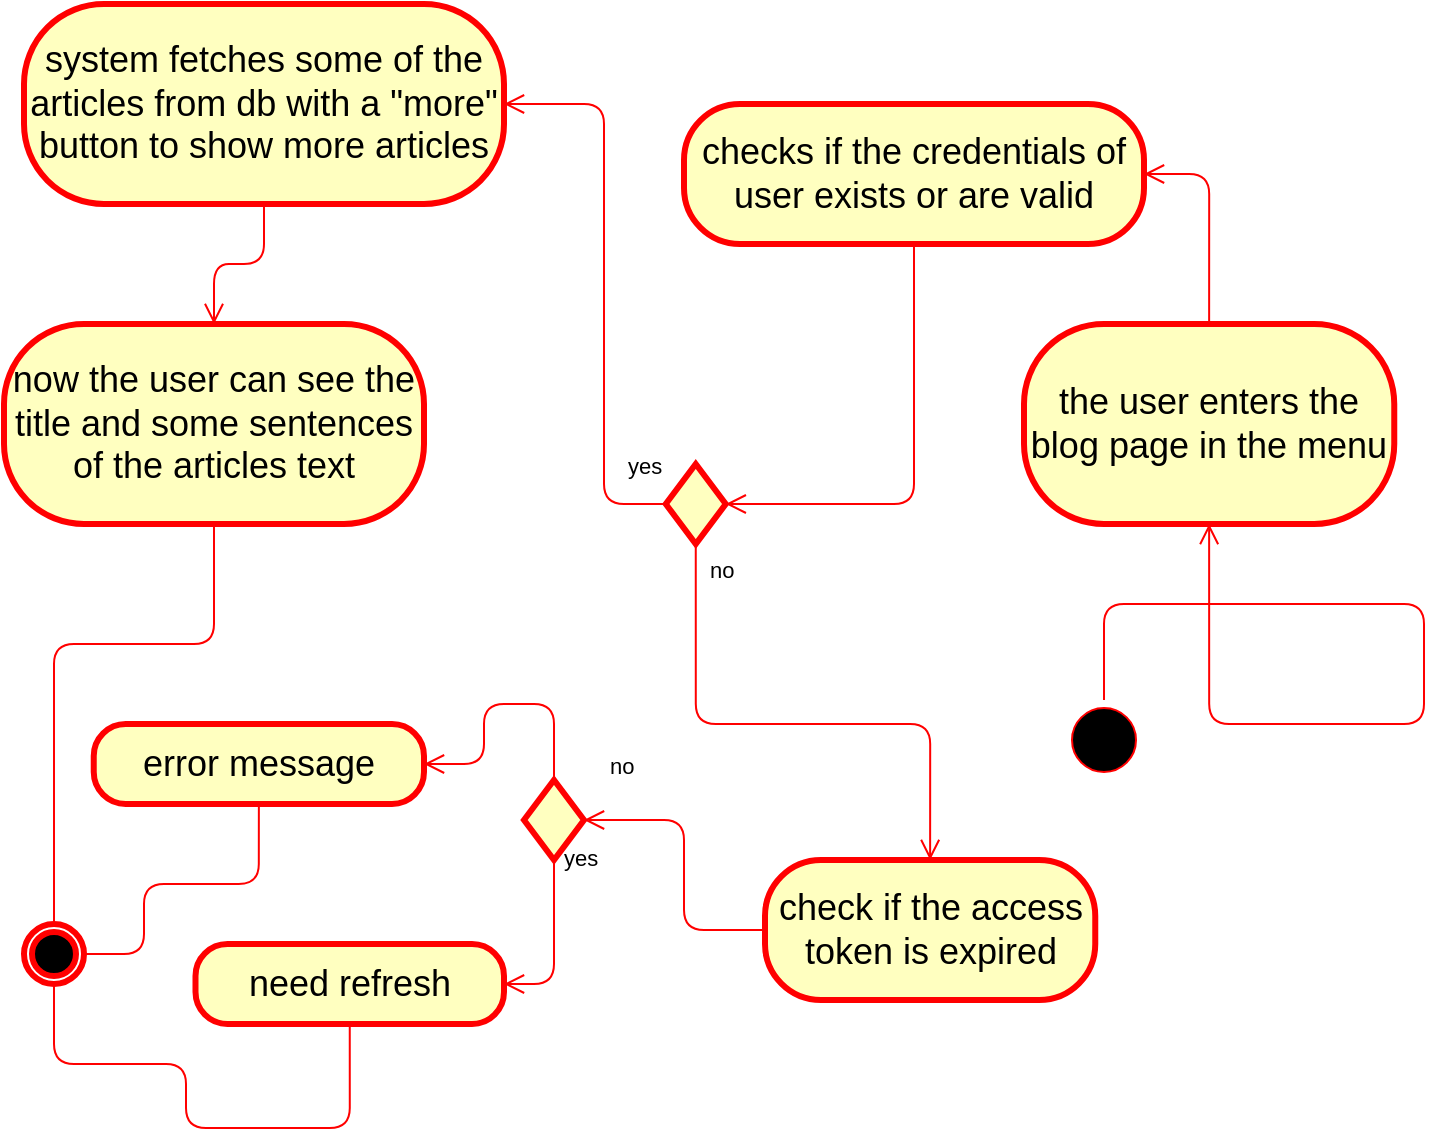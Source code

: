<mxfile>
    <diagram id="v6nQ2kjS3ce2gPme7CzA" name="Page-1">
        <mxGraphModel dx="743" dy="809" grid="1" gridSize="10" guides="1" tooltips="1" connect="1" arrows="1" fold="1" page="1" pageScale="1" pageWidth="850" pageHeight="1100" math="0" shadow="0">
            <root>
                <mxCell id="0"/>
                <mxCell id="1" parent="0"/>
                <mxCell id="15" value="" style="ellipse;html=1;shape=startState;fillColor=#000000;strokeColor=#ff0000;" parent="1" vertex="1">
                    <mxGeometry x="560" y="448" width="40" height="40" as="geometry"/>
                </mxCell>
                <mxCell id="16" value="" style="edgeStyle=orthogonalEdgeStyle;html=1;verticalAlign=bottom;endArrow=open;endSize=8;strokeColor=#ff0000;entryX=0.5;entryY=1;entryDx=0;entryDy=0;" parent="1" source="15" target="29" edge="1">
                    <mxGeometry relative="1" as="geometry">
                        <mxPoint x="650" y="200" as="targetPoint"/>
                        <mxPoint x="431" y="80" as="sourcePoint"/>
                        <Array as="points">
                            <mxPoint x="580" y="400"/>
                            <mxPoint x="740" y="400"/>
                            <mxPoint x="740" y="460"/>
                            <mxPoint x="633" y="460"/>
                        </Array>
                    </mxGeometry>
                </mxCell>
                <mxCell id="17" value="&lt;span style=&quot;font-size: 18px;&quot;&gt;checks if the credentials of user exists or are valid&lt;/span&gt;&lt;span style=&quot;font-size: 18px;&quot;&gt;&lt;br&gt;&lt;/span&gt;" style="rounded=1;whiteSpace=wrap;html=1;arcSize=40;fontColor=#000000;fillColor=#ffffc0;strokeColor=#ff0000;strokeWidth=3;" parent="1" vertex="1">
                    <mxGeometry x="370" y="150" width="230" height="70" as="geometry"/>
                </mxCell>
                <mxCell id="19" value="system fetches some of the articles from db with a &quot;more&quot; button to show more articles" style="rounded=1;whiteSpace=wrap;html=1;arcSize=40;fontColor=#000000;fillColor=#ffffc0;strokeColor=#ff0000;strokeWidth=3;fontSize=18;" parent="1" vertex="1">
                    <mxGeometry x="40" y="100" width="240" height="100" as="geometry"/>
                </mxCell>
                <mxCell id="20" value="" style="edgeStyle=orthogonalEdgeStyle;html=1;verticalAlign=bottom;endArrow=open;endSize=8;strokeColor=#ff0000;fontSize=18;startArrow=none;exitX=0.5;exitY=1;exitDx=0;exitDy=0;entryX=0.5;entryY=0;entryDx=0;entryDy=0;" parent="1" source="19" target="26" edge="1">
                    <mxGeometry relative="1" as="geometry">
                        <mxPoint x="188.556" y="320" as="targetPoint"/>
                        <mxPoint x="320.5" y="258.0" as="sourcePoint"/>
                    </mxGeometry>
                </mxCell>
                <mxCell id="22" value="" style="edgeStyle=orthogonalEdgeStyle;html=1;verticalAlign=bottom;endArrow=none;endSize=8;strokeColor=#ff0000;labelBackgroundColor=none;fontFamily=Helvetica;fontSize=18;fontColor=#FFFFFF;exitX=0.5;exitY=1;exitDx=0;exitDy=0;entryX=0.5;entryY=0;entryDx=0;entryDy=0;" parent="1" source="26" target="23" edge="1">
                    <mxGeometry relative="1" as="geometry">
                        <mxPoint x="558.0" y="490" as="targetPoint"/>
                        <mxPoint x="440" y="300" as="sourcePoint"/>
                        <Array as="points">
                            <mxPoint x="135" y="420"/>
                            <mxPoint x="55" y="420"/>
                        </Array>
                    </mxGeometry>
                </mxCell>
                <mxCell id="23" value="" style="ellipse;html=1;shape=endState;fillColor=#000000;strokeColor=#ff0000;strokeWidth=3;fontFamily=Helvetica;fontSize=8;fontColor=#FFFFFF;" parent="1" vertex="1">
                    <mxGeometry x="40" y="560" width="30" height="30" as="geometry"/>
                </mxCell>
                <mxCell id="26" value="now the user can see the title and some sentences of the articles text" style="rounded=1;whiteSpace=wrap;html=1;arcSize=40;fontColor=#000000;fillColor=#ffffc0;strokeColor=#ff0000;strokeWidth=3;fontSize=18;" parent="1" vertex="1">
                    <mxGeometry x="30" y="260" width="210" height="100" as="geometry"/>
                </mxCell>
                <mxCell id="29" value="the user enters the blog page in the menu" style="rounded=1;whiteSpace=wrap;html=1;arcSize=40;fontColor=#000000;fillColor=#ffffc0;strokeColor=#ff0000;strokeWidth=3;fontSize=18;" vertex="1" parent="1">
                    <mxGeometry x="540" y="260" width="185.13" height="100" as="geometry"/>
                </mxCell>
                <mxCell id="30" value="" style="rhombus;whiteSpace=wrap;html=1;fillColor=#ffffc0;strokeColor=#ff0000;strokeWidth=3;fontSize=18;" vertex="1" parent="1">
                    <mxGeometry x="360.88" y="330" width="30" height="40" as="geometry"/>
                </mxCell>
                <mxCell id="31" value="no" style="edgeStyle=orthogonalEdgeStyle;html=1;align=left;verticalAlign=bottom;endArrow=open;endSize=8;strokeColor=#ff0000;exitX=0.5;exitY=1;exitDx=0;exitDy=0;labelBackgroundColor=none;entryX=0.5;entryY=0;entryDx=0;entryDy=0;" edge="1" parent="1" source="30" target="33">
                    <mxGeometry x="-0.84" y="5" relative="1" as="geometry">
                        <mxPoint x="400" y="558" as="targetPoint"/>
                        <mxPoint x="601.75" y="657.62" as="sourcePoint"/>
                        <Array as="points">
                            <mxPoint x="376" y="460"/>
                            <mxPoint x="493" y="460"/>
                        </Array>
                        <mxPoint as="offset"/>
                    </mxGeometry>
                </mxCell>
                <mxCell id="32" value="" style="edgeStyle=orthogonalEdgeStyle;html=1;verticalAlign=bottom;endArrow=open;endSize=8;strokeColor=#ff0000;entryX=1;entryY=0.5;entryDx=0;entryDy=0;exitX=0.5;exitY=0;exitDx=0;exitDy=0;" edge="1" parent="1" source="29" target="17">
                    <mxGeometry relative="1" as="geometry">
                        <mxPoint x="352.51" y="400.95" as="targetPoint"/>
                        <Array as="points">
                            <mxPoint x="633" y="185"/>
                        </Array>
                        <mxPoint x="510" y="388" as="sourcePoint"/>
                    </mxGeometry>
                </mxCell>
                <mxCell id="33" value="check if the access token is expired" style="rounded=1;whiteSpace=wrap;html=1;arcSize=40;fontColor=#000000;fillColor=#ffffc0;strokeColor=#ff0000;strokeWidth=3;fontSize=18;" vertex="1" parent="1">
                    <mxGeometry x="410.5" y="528" width="165.13" height="70" as="geometry"/>
                </mxCell>
                <mxCell id="34" value="" style="rhombus;whiteSpace=wrap;html=1;fillColor=#ffffc0;strokeColor=#ff0000;strokeWidth=3;fontSize=18;" vertex="1" parent="1">
                    <mxGeometry x="290" y="488.0" width="30" height="40" as="geometry"/>
                </mxCell>
                <mxCell id="35" value="yes" style="edgeStyle=orthogonalEdgeStyle;html=1;align=left;verticalAlign=bottom;endArrow=open;endSize=8;strokeColor=#ff0000;exitX=0.5;exitY=1;exitDx=0;exitDy=0;labelBackgroundColor=none;entryX=1;entryY=0.5;entryDx=0;entryDy=0;" edge="1" parent="1" source="34" target="39">
                    <mxGeometry x="-0.83" y="3" relative="1" as="geometry">
                        <mxPoint x="737.13" y="837.93" as="targetPoint"/>
                        <mxPoint x="923.88" y="927.55" as="sourcePoint"/>
                        <Array as="points">
                            <mxPoint x="305" y="590"/>
                        </Array>
                        <mxPoint as="offset"/>
                    </mxGeometry>
                </mxCell>
                <mxCell id="36" value="no" style="edgeStyle=orthogonalEdgeStyle;html=1;align=left;verticalAlign=top;endArrow=open;endSize=8;strokeColor=#ff0000;exitX=0.5;exitY=0;exitDx=0;exitDy=0;labelBackgroundColor=none;entryX=1;entryY=0.5;entryDx=0;entryDy=0;" edge="1" parent="1" source="34" target="38">
                    <mxGeometry x="-0.689" y="-26" relative="1" as="geometry">
                        <mxPoint x="470" y="718" as="targetPoint"/>
                        <mxPoint x="907" y="963.93" as="sourcePoint"/>
                        <mxPoint as="offset"/>
                        <Array as="points">
                            <mxPoint x="305" y="450"/>
                            <mxPoint x="270" y="450"/>
                            <mxPoint x="270" y="480"/>
                        </Array>
                    </mxGeometry>
                </mxCell>
                <mxCell id="37" value="" style="edgeStyle=orthogonalEdgeStyle;html=1;verticalAlign=bottom;endArrow=open;endSize=8;strokeColor=#ff0000;entryX=1;entryY=0.5;entryDx=0;entryDy=0;exitX=0;exitY=0.5;exitDx=0;exitDy=0;" edge="1" parent="1" source="33" target="34">
                    <mxGeometry relative="1" as="geometry">
                        <mxPoint x="674.64" y="670.88" as="targetPoint"/>
                        <Array as="points">
                            <mxPoint x="370" y="563"/>
                            <mxPoint x="370" y="508"/>
                        </Array>
                        <mxPoint x="654.13" y="686.93" as="sourcePoint"/>
                    </mxGeometry>
                </mxCell>
                <mxCell id="38" value="error message" style="rounded=1;whiteSpace=wrap;html=1;arcSize=40;fontColor=#000000;fillColor=#ffffc0;strokeColor=#ff0000;strokeWidth=3;fontSize=18;" vertex="1" parent="1">
                    <mxGeometry x="74.87" y="460" width="165.13" height="40" as="geometry"/>
                </mxCell>
                <mxCell id="39" value="need refresh" style="rounded=1;whiteSpace=wrap;html=1;arcSize=40;fontColor=#000000;fillColor=#ffffc0;strokeColor=#ff0000;strokeWidth=3;fontSize=18;" vertex="1" parent="1">
                    <mxGeometry x="125.75" y="570" width="154.25" height="40" as="geometry"/>
                </mxCell>
                <mxCell id="40" value="yes" style="edgeStyle=orthogonalEdgeStyle;html=1;align=left;verticalAlign=top;endArrow=open;endSize=8;strokeColor=#ff0000;exitX=0;exitY=0.5;exitDx=0;exitDy=0;labelBackgroundColor=none;entryX=1;entryY=0.5;entryDx=0;entryDy=0;" edge="1" parent="1" source="30" target="19">
                    <mxGeometry x="-0.555" y="-10" relative="1" as="geometry">
                        <mxPoint x="254" y="490" as="targetPoint"/>
                        <mxPoint x="395" y="280" as="sourcePoint"/>
                        <mxPoint as="offset"/>
                        <Array as="points">
                            <mxPoint x="330" y="350"/>
                            <mxPoint x="330" y="150"/>
                        </Array>
                    </mxGeometry>
                </mxCell>
                <mxCell id="43" value="" style="edgeStyle=orthogonalEdgeStyle;html=1;verticalAlign=bottom;endArrow=none;endSize=8;strokeColor=#ff0000;labelBackgroundColor=none;fontFamily=Helvetica;fontSize=18;fontColor=#FFFFFF;exitX=0.5;exitY=1;exitDx=0;exitDy=0;entryX=1;entryY=0.5;entryDx=0;entryDy=0;" edge="1" parent="1" source="38" target="23">
                    <mxGeometry relative="1" as="geometry">
                        <mxPoint x="80" y="590" as="targetPoint"/>
                        <mxPoint x="145" y="370" as="sourcePoint"/>
                        <Array as="points">
                            <mxPoint x="157" y="540"/>
                            <mxPoint x="100" y="540"/>
                            <mxPoint x="100" y="575"/>
                        </Array>
                    </mxGeometry>
                </mxCell>
                <mxCell id="44" value="" style="edgeStyle=orthogonalEdgeStyle;html=1;verticalAlign=bottom;endArrow=none;endSize=8;strokeColor=#ff0000;labelBackgroundColor=none;fontFamily=Helvetica;fontSize=18;fontColor=#FFFFFF;exitX=0.5;exitY=1;exitDx=0;exitDy=0;entryX=0.5;entryY=1;entryDx=0;entryDy=0;" edge="1" parent="1" source="39" target="23">
                    <mxGeometry relative="1" as="geometry">
                        <mxPoint x="91.28" y="697.0" as="targetPoint"/>
                        <mxPoint x="178.715" y="650" as="sourcePoint"/>
                        <Array as="points">
                            <mxPoint x="203" y="662"/>
                            <mxPoint x="121" y="662"/>
                            <mxPoint x="121" y="630"/>
                            <mxPoint x="55" y="630"/>
                        </Array>
                    </mxGeometry>
                </mxCell>
                <mxCell id="46" value="" style="edgeStyle=orthogonalEdgeStyle;html=1;verticalAlign=bottom;endArrow=open;endSize=8;strokeColor=#ff0000;entryX=1;entryY=0.5;entryDx=0;entryDy=0;exitX=0.5;exitY=1;exitDx=0;exitDy=0;" edge="1" parent="1" source="17" target="30">
                    <mxGeometry relative="1" as="geometry">
                        <mxPoint x="440" y="330" as="targetPoint"/>
                        <Array as="points">
                            <mxPoint x="485" y="350"/>
                        </Array>
                        <mxPoint x="482.565" y="405" as="sourcePoint"/>
                    </mxGeometry>
                </mxCell>
            </root>
        </mxGraphModel>
    </diagram>
</mxfile>